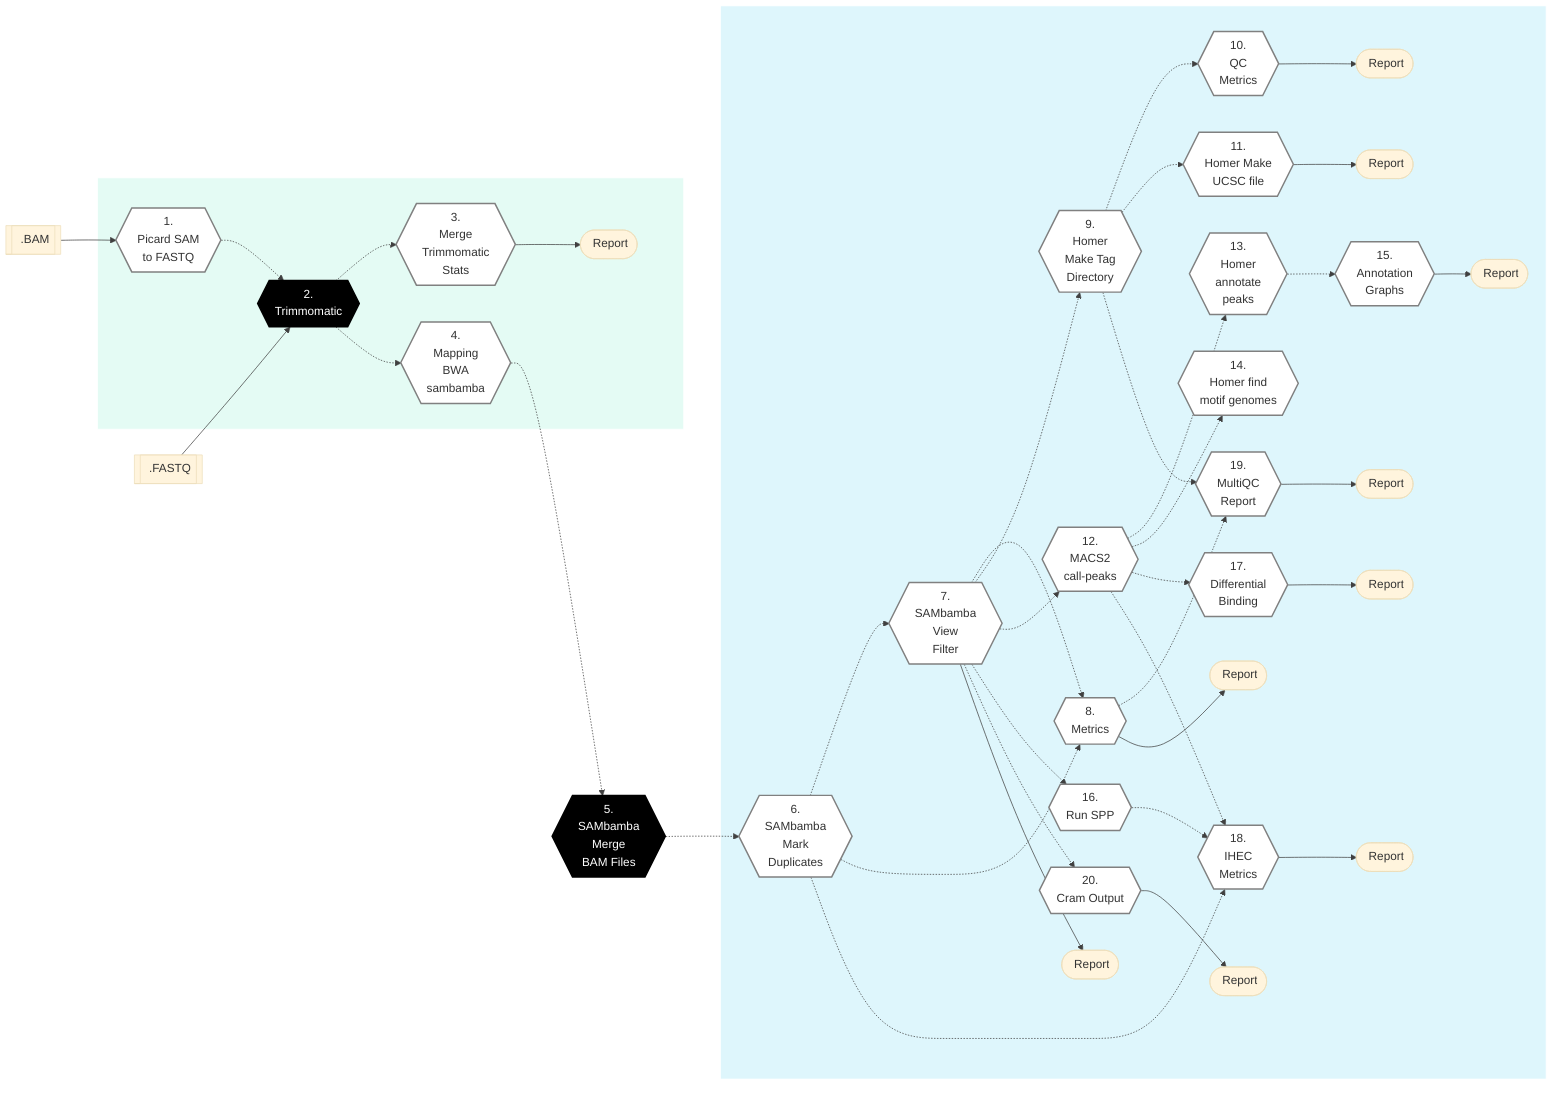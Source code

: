 %%{init: {'theme': 'base', 'themeVariables': { 'lineColor': '#404040'}}}%%

        %% GenPipes Schema for chipseq.py
        %% Ref: https://bitbucket.org/mugqic/genpipes/src/master/pipelines/chipseq/
        %% Author Shaloo Shalini <shalz@hotmail.com>

        graph LR
        Node1{{ 1. <br/> Picard SAM <br/>to FASTQ }}:::nodefill
        Node2{{ 2. <br/> Trimmomatic }}:::nodefillblack
        Node3{{ 3. <br/> Merge <br/> Trimmomatic<br/> Stats }}:::nodefill
        Node4{{ 4. <br/> Mapping <br/> BWA <br/> sambamba }}:::nodefill
        Node5{{ 5. <br/> SAMbamba <br/> Merge <br/> BAM Files }}:::nodefillblack
        Node6{{ 6. <br/> SAMbamba <br/> Mark<br/> Duplicates }}:::nodefill
        Node7{{ 7. <br/> SAMbamba <br/> View<br/> Filter }}:::nodefill
        Node8{{ 8. <br/> Metrics }}:::nodefill
        Node9{{ 9. <br/> Homer <br/> Make Tag <br/> Directory }}:::nodefill
        Node10{{ 10. <br/> QC <br/> Metrics }}:::nodefill
        Node11{{ 11. <br/> Homer Make <br/>UCSC file }}:::nodefill
        Node12{{ 12. <br/> MACS2 <br/> call-peaks }}:::nodefill
        Node13{{ 13. <br/> Homer <br/>annotate <br/>peaks }}:::nodefill
        Node14{{ 14. <br/> Homer find <br/>motif genomes }}:::nodefill
        Node15{{ 15. <br/> Annotation<br/> Graphs }}:::nodefill
        Node16{{ 16. <br/> Run SPP }}:::nodefill
        Node17{{ 17. <br/> Differential<br/> Binding }}:::nodefill
        Node18{{ 18. <br/> IHEC<br/> Metrics }}:::nodefill
        Node19{{ 19. <br/> MultiQC <br/> Report }}:::nodefill
        Node20{{ 20. <br/> Cram Output }}:::nodefill


        Input1[[fa:fa-file-archive-o .BAM]]
        Input2[[fa:fa-file-archive-o .FASTQ]]
        MTSOutput([fa:fa-sticky-note-o Report ])
        SVFOutput([fa:fa-sticky-note-o Report ])
        MetOutput([fa:fa-sticky-note-o Report ])
        QCMOutput([fa:fa-sticky-note-o Report ])
        MQCOutput([fa:fa-sticky-note-o Report ])
        HMUFOutput([fa:fa-sticky-note-o Report ])
        AGOutput([fa:fa-sticky-note-o Report ])
        DBOutput([fa:fa-sticky-note-o Report ])
        IHECOutput([fa:fa-sticky-note-o Report ])
        CramOutput([fa:fa-sticky-note-o Report ])

        Input1 --> Node1 -.-> Node2
        Input2 --> Node2

        Node2 -.-> Node3 & Node4
        Node4 -.-> Node5 -.-> Node6
        Node6 -.-> Node7 & Node8 & Node18
        Node7 -.-> Node8 & Node9 & Node12 & Node16 & Node20
        Node8 -.-> Node19
        Node9 -.-> Node10 & Node11 & Node19
        Node12 -.-> Node13 & Node14 & Node17 & Node18
        Node13 -.-> Node15
        Node16 -.-> Node18


        Node3 --> MTSOutput
        Node7 --> SVFOutput
        Node8 --> MetOutput
        Node10 --> QCMOutput
        Node11 --> HMUFOutput
        Node15 --> AGOutput
        Node17 --> DBOutput
        Node18 --> IHECOutput
        Node19 --> MQCOutput
        Node20 --> CramOutput

        subgraph readSetSteps[" "]
          Node1
          Node2
          Node3
          Node4
          MTSOutput
        end
        subgraph sampleSetSteps[" "]
          Node6
          Node7
          Node8
          Node9
          Node10
          Node11
          Node12
          Node13
          Node14
          Node15
          Node16
          Node17
          Node18
          Node19
          Node20
          MTSOutput
          SVFOutput
          MetOutput
          QCMOutput
          HMUFOutput
          AGOutput
          MQCOutput
          DBOutput
          IHECOutput
          CramOutput
        end

        classDef greenRect fill:#E4FBF4,stroke:white
        class readSetSteps greenRect
        classDef blueRect fill:#DEF6FC,stroke:white
        class sampleSetSteps blueRect
        classDef nodefill fill:#ffffff,stroke:gray,stroke-width:2px
        classDef nodefillblack fill:black,stroke:black,color:white,stroke-width:2px